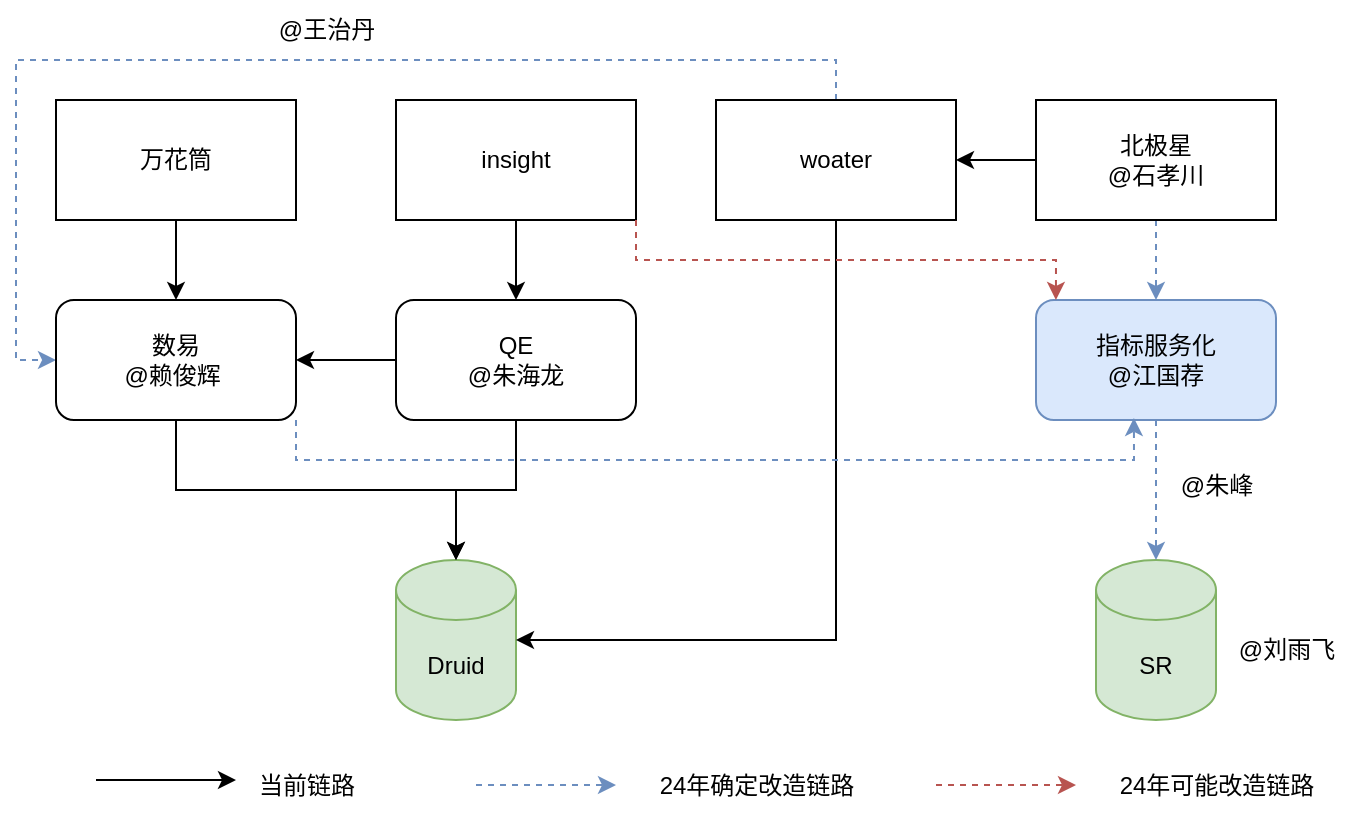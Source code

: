 <mxfile version="22.1.15" type="github">
  <diagram name="Page-1" id="_Tm6Zg3FOmJO2AEdU1JB">
    <mxGraphModel dx="954" dy="606" grid="1" gridSize="10" guides="1" tooltips="1" connect="1" arrows="1" fold="1" page="1" pageScale="1" pageWidth="850" pageHeight="1100" math="0" shadow="0">
      <root>
        <mxCell id="0" />
        <mxCell id="1" parent="0" />
        <mxCell id="1Gt6x5z-0TugZDWT3jUm-6" style="edgeStyle=orthogonalEdgeStyle;rounded=0;orthogonalLoop=1;jettySize=auto;html=1;exitX=0.5;exitY=1;exitDx=0;exitDy=0;" parent="1" source="1Gt6x5z-0TugZDWT3jUm-1" edge="1">
          <mxGeometry relative="1" as="geometry">
            <mxPoint x="240" y="260" as="targetPoint" />
          </mxGeometry>
        </mxCell>
        <mxCell id="1Gt6x5z-0TugZDWT3jUm-1" value="万花筒" style="rounded=0;whiteSpace=wrap;html=1;" parent="1" vertex="1">
          <mxGeometry x="180" y="160" width="120" height="60" as="geometry" />
        </mxCell>
        <mxCell id="1Gt6x5z-0TugZDWT3jUm-10" style="edgeStyle=orthogonalEdgeStyle;rounded=0;orthogonalLoop=1;jettySize=auto;html=1;exitX=0.5;exitY=1;exitDx=0;exitDy=0;" parent="1" source="1Gt6x5z-0TugZDWT3jUm-2" target="1Gt6x5z-0TugZDWT3jUm-8" edge="1">
          <mxGeometry relative="1" as="geometry" />
        </mxCell>
        <mxCell id="1Gt6x5z-0TugZDWT3jUm-2" value="insight" style="rounded=0;whiteSpace=wrap;html=1;" parent="1" vertex="1">
          <mxGeometry x="350" y="160" width="120" height="60" as="geometry" />
        </mxCell>
        <mxCell id="Bp8YyRw3292iraKzpdMJ-4" style="edgeStyle=orthogonalEdgeStyle;rounded=0;orthogonalLoop=1;jettySize=auto;html=1;exitX=0.5;exitY=0;exitDx=0;exitDy=0;entryX=0;entryY=0.5;entryDx=0;entryDy=0;dashed=1;fillColor=#dae8fc;strokeColor=#6c8ebf;" edge="1" parent="1" source="1Gt6x5z-0TugZDWT3jUm-3" target="1Gt6x5z-0TugZDWT3jUm-7">
          <mxGeometry relative="1" as="geometry" />
        </mxCell>
        <mxCell id="1Gt6x5z-0TugZDWT3jUm-3" value="woater" style="rounded=0;whiteSpace=wrap;html=1;" parent="1" vertex="1">
          <mxGeometry x="510" y="160" width="120" height="60" as="geometry" />
        </mxCell>
        <mxCell id="1Gt6x5z-0TugZDWT3jUm-16" style="edgeStyle=orthogonalEdgeStyle;rounded=0;orthogonalLoop=1;jettySize=auto;html=1;exitX=0;exitY=0.5;exitDx=0;exitDy=0;entryX=1;entryY=0.5;entryDx=0;entryDy=0;" parent="1" source="1Gt6x5z-0TugZDWT3jUm-4" target="1Gt6x5z-0TugZDWT3jUm-3" edge="1">
          <mxGeometry relative="1" as="geometry" />
        </mxCell>
        <mxCell id="1Gt6x5z-0TugZDWT3jUm-24" style="edgeStyle=orthogonalEdgeStyle;rounded=0;orthogonalLoop=1;jettySize=auto;html=1;exitX=0.5;exitY=1;exitDx=0;exitDy=0;entryX=0.5;entryY=0;entryDx=0;entryDy=0;dashed=1;fillColor=#dae8fc;strokeColor=#6c8ebf;" parent="1" source="1Gt6x5z-0TugZDWT3jUm-4" target="1Gt6x5z-0TugZDWT3jUm-21" edge="1">
          <mxGeometry relative="1" as="geometry" />
        </mxCell>
        <mxCell id="1Gt6x5z-0TugZDWT3jUm-4" value="北极星&lt;br&gt;@石孝川" style="rounded=0;whiteSpace=wrap;html=1;" parent="1" vertex="1">
          <mxGeometry x="670" y="160" width="120" height="60" as="geometry" />
        </mxCell>
        <mxCell id="1Gt6x5z-0TugZDWT3jUm-5" value="Druid" style="shape=cylinder3;whiteSpace=wrap;html=1;boundedLbl=1;backgroundOutline=1;size=15;fillColor=#d5e8d4;strokeColor=#82b366;" parent="1" vertex="1">
          <mxGeometry x="350" y="390" width="60" height="80" as="geometry" />
        </mxCell>
        <mxCell id="1Gt6x5z-0TugZDWT3jUm-7" value="数易&lt;br&gt;@赖俊辉&amp;nbsp;" style="rounded=1;whiteSpace=wrap;html=1;" parent="1" vertex="1">
          <mxGeometry x="180" y="260" width="120" height="60" as="geometry" />
        </mxCell>
        <mxCell id="1Gt6x5z-0TugZDWT3jUm-9" style="edgeStyle=orthogonalEdgeStyle;rounded=0;orthogonalLoop=1;jettySize=auto;html=1;exitX=0.5;exitY=1;exitDx=0;exitDy=0;" parent="1" source="1Gt6x5z-0TugZDWT3jUm-8" target="1Gt6x5z-0TugZDWT3jUm-5" edge="1">
          <mxGeometry relative="1" as="geometry" />
        </mxCell>
        <mxCell id="1Gt6x5z-0TugZDWT3jUm-12" style="edgeStyle=orthogonalEdgeStyle;rounded=0;orthogonalLoop=1;jettySize=auto;html=1;exitX=0;exitY=0.5;exitDx=0;exitDy=0;entryX=1;entryY=0.5;entryDx=0;entryDy=0;" parent="1" source="1Gt6x5z-0TugZDWT3jUm-8" target="1Gt6x5z-0TugZDWT3jUm-7" edge="1">
          <mxGeometry relative="1" as="geometry" />
        </mxCell>
        <mxCell id="1Gt6x5z-0TugZDWT3jUm-8" value="QE&lt;br&gt;@朱海龙" style="rounded=1;whiteSpace=wrap;html=1;" parent="1" vertex="1">
          <mxGeometry x="350" y="260" width="120" height="60" as="geometry" />
        </mxCell>
        <mxCell id="1Gt6x5z-0TugZDWT3jUm-13" style="edgeStyle=orthogonalEdgeStyle;rounded=0;orthogonalLoop=1;jettySize=auto;html=1;exitX=0.5;exitY=1;exitDx=0;exitDy=0;entryX=0.5;entryY=0;entryDx=0;entryDy=0;entryPerimeter=0;" parent="1" source="1Gt6x5z-0TugZDWT3jUm-7" target="1Gt6x5z-0TugZDWT3jUm-5" edge="1">
          <mxGeometry relative="1" as="geometry" />
        </mxCell>
        <mxCell id="1Gt6x5z-0TugZDWT3jUm-15" style="edgeStyle=orthogonalEdgeStyle;rounded=0;orthogonalLoop=1;jettySize=auto;html=1;exitX=0.5;exitY=1;exitDx=0;exitDy=0;entryX=1;entryY=0.5;entryDx=0;entryDy=0;entryPerimeter=0;" parent="1" source="1Gt6x5z-0TugZDWT3jUm-3" target="1Gt6x5z-0TugZDWT3jUm-5" edge="1">
          <mxGeometry relative="1" as="geometry" />
        </mxCell>
        <mxCell id="1Gt6x5z-0TugZDWT3jUm-17" value="SR" style="shape=cylinder3;whiteSpace=wrap;html=1;boundedLbl=1;backgroundOutline=1;size=15;fillColor=#d5e8d4;strokeColor=#82b366;" parent="1" vertex="1">
          <mxGeometry x="700" y="390" width="60" height="80" as="geometry" />
        </mxCell>
        <mxCell id="1Gt6x5z-0TugZDWT3jUm-23" style="edgeStyle=orthogonalEdgeStyle;rounded=0;orthogonalLoop=1;jettySize=auto;html=1;exitX=0.5;exitY=1;exitDx=0;exitDy=0;dashed=1;fillColor=#dae8fc;strokeColor=#6c8ebf;" parent="1" source="1Gt6x5z-0TugZDWT3jUm-21" target="1Gt6x5z-0TugZDWT3jUm-17" edge="1">
          <mxGeometry relative="1" as="geometry" />
        </mxCell>
        <mxCell id="1Gt6x5z-0TugZDWT3jUm-21" value="指标服务化&lt;br&gt;@江国荐" style="rounded=1;whiteSpace=wrap;html=1;glass=0;shadow=0;fillColor=#dae8fc;strokeColor=#6c8ebf;" parent="1" vertex="1">
          <mxGeometry x="670" y="260" width="120" height="60" as="geometry" />
        </mxCell>
        <mxCell id="Bp8YyRw3292iraKzpdMJ-2" value="@朱峰" style="text;html=1;align=center;verticalAlign=middle;resizable=0;points=[];autosize=1;strokeColor=none;fillColor=none;" vertex="1" parent="1">
          <mxGeometry x="730" y="338" width="60" height="30" as="geometry" />
        </mxCell>
        <mxCell id="Bp8YyRw3292iraKzpdMJ-3" value="@刘雨飞" style="text;html=1;align=center;verticalAlign=middle;resizable=0;points=[];autosize=1;strokeColor=none;fillColor=none;" vertex="1" parent="1">
          <mxGeometry x="760" y="420" width="70" height="30" as="geometry" />
        </mxCell>
        <mxCell id="Bp8YyRw3292iraKzpdMJ-5" value="@王治丹" style="text;html=1;align=center;verticalAlign=middle;resizable=0;points=[];autosize=1;strokeColor=none;fillColor=none;" vertex="1" parent="1">
          <mxGeometry x="280" y="110" width="70" height="30" as="geometry" />
        </mxCell>
        <mxCell id="Bp8YyRw3292iraKzpdMJ-6" style="edgeStyle=orthogonalEdgeStyle;rounded=0;orthogonalLoop=1;jettySize=auto;html=1;exitX=1;exitY=1;exitDx=0;exitDy=0;entryX=0.083;entryY=0;entryDx=0;entryDy=0;entryPerimeter=0;dashed=1;fillColor=#f8cecc;strokeColor=#b85450;" edge="1" parent="1" source="1Gt6x5z-0TugZDWT3jUm-2" target="1Gt6x5z-0TugZDWT3jUm-21">
          <mxGeometry relative="1" as="geometry" />
        </mxCell>
        <mxCell id="Bp8YyRw3292iraKzpdMJ-9" style="edgeStyle=orthogonalEdgeStyle;rounded=0;orthogonalLoop=1;jettySize=auto;html=1;exitX=1;exitY=1;exitDx=0;exitDy=0;entryX=0.408;entryY=0.983;entryDx=0;entryDy=0;entryPerimeter=0;dashed=1;fillColor=#dae8fc;strokeColor=#6c8ebf;" edge="1" parent="1" source="1Gt6x5z-0TugZDWT3jUm-7" target="1Gt6x5z-0TugZDWT3jUm-21">
          <mxGeometry relative="1" as="geometry" />
        </mxCell>
        <mxCell id="Bp8YyRw3292iraKzpdMJ-11" value="" style="endArrow=classic;html=1;rounded=0;" edge="1" parent="1">
          <mxGeometry width="50" height="50" relative="1" as="geometry">
            <mxPoint x="200" y="500" as="sourcePoint" />
            <mxPoint x="270" y="500" as="targetPoint" />
            <Array as="points">
              <mxPoint x="240" y="500" />
            </Array>
          </mxGeometry>
        </mxCell>
        <mxCell id="Bp8YyRw3292iraKzpdMJ-12" value="当前链路" style="text;html=1;align=center;verticalAlign=middle;resizable=0;points=[];autosize=1;strokeColor=none;fillColor=none;" vertex="1" parent="1">
          <mxGeometry x="270" y="488" width="70" height="30" as="geometry" />
        </mxCell>
        <mxCell id="Bp8YyRw3292iraKzpdMJ-14" value="" style="endArrow=classic;html=1;rounded=0;fillColor=#dae8fc;strokeColor=#6c8ebf;dashed=1;" edge="1" parent="1">
          <mxGeometry width="50" height="50" relative="1" as="geometry">
            <mxPoint x="390" y="502.5" as="sourcePoint" />
            <mxPoint x="460" y="502.5" as="targetPoint" />
            <Array as="points">
              <mxPoint x="430" y="502.5" />
            </Array>
          </mxGeometry>
        </mxCell>
        <mxCell id="Bp8YyRw3292iraKzpdMJ-15" value="24年确定改造链路" style="text;html=1;align=center;verticalAlign=middle;resizable=0;points=[];autosize=1;strokeColor=none;fillColor=none;" vertex="1" parent="1">
          <mxGeometry x="470" y="488" width="120" height="30" as="geometry" />
        </mxCell>
        <mxCell id="Bp8YyRw3292iraKzpdMJ-17" value="" style="endArrow=classic;html=1;rounded=0;fillColor=#f8cecc;strokeColor=#b85450;dashed=1;" edge="1" parent="1">
          <mxGeometry width="50" height="50" relative="1" as="geometry">
            <mxPoint x="620" y="502.5" as="sourcePoint" />
            <mxPoint x="690" y="502.5" as="targetPoint" />
            <Array as="points">
              <mxPoint x="660" y="502.5" />
            </Array>
          </mxGeometry>
        </mxCell>
        <mxCell id="Bp8YyRw3292iraKzpdMJ-18" value="24年可能改造链路" style="text;html=1;align=center;verticalAlign=middle;resizable=0;points=[];autosize=1;strokeColor=none;fillColor=none;" vertex="1" parent="1">
          <mxGeometry x="700" y="488" width="120" height="30" as="geometry" />
        </mxCell>
      </root>
    </mxGraphModel>
  </diagram>
</mxfile>
